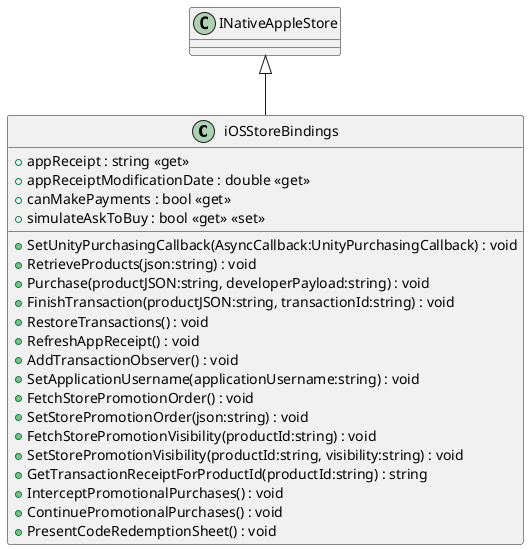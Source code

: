 @startuml
class iOSStoreBindings {
    + SetUnityPurchasingCallback(AsyncCallback:UnityPurchasingCallback) : void
    + appReceipt : string <<get>>
    + appReceiptModificationDate : double <<get>>
    + canMakePayments : bool <<get>>
    + simulateAskToBuy : bool <<get>> <<set>>
    + RetrieveProducts(json:string) : void
    + Purchase(productJSON:string, developerPayload:string) : void
    + FinishTransaction(productJSON:string, transactionId:string) : void
    + RestoreTransactions() : void
    + RefreshAppReceipt() : void
    + AddTransactionObserver() : void
    + SetApplicationUsername(applicationUsername:string) : void
    + FetchStorePromotionOrder() : void
    + SetStorePromotionOrder(json:string) : void
    + FetchStorePromotionVisibility(productId:string) : void
    + SetStorePromotionVisibility(productId:string, visibility:string) : void
    + GetTransactionReceiptForProductId(productId:string) : string
    + InterceptPromotionalPurchases() : void
    + ContinuePromotionalPurchases() : void
    + PresentCodeRedemptionSheet() : void
}
INativeAppleStore <|-- iOSStoreBindings
@enduml
